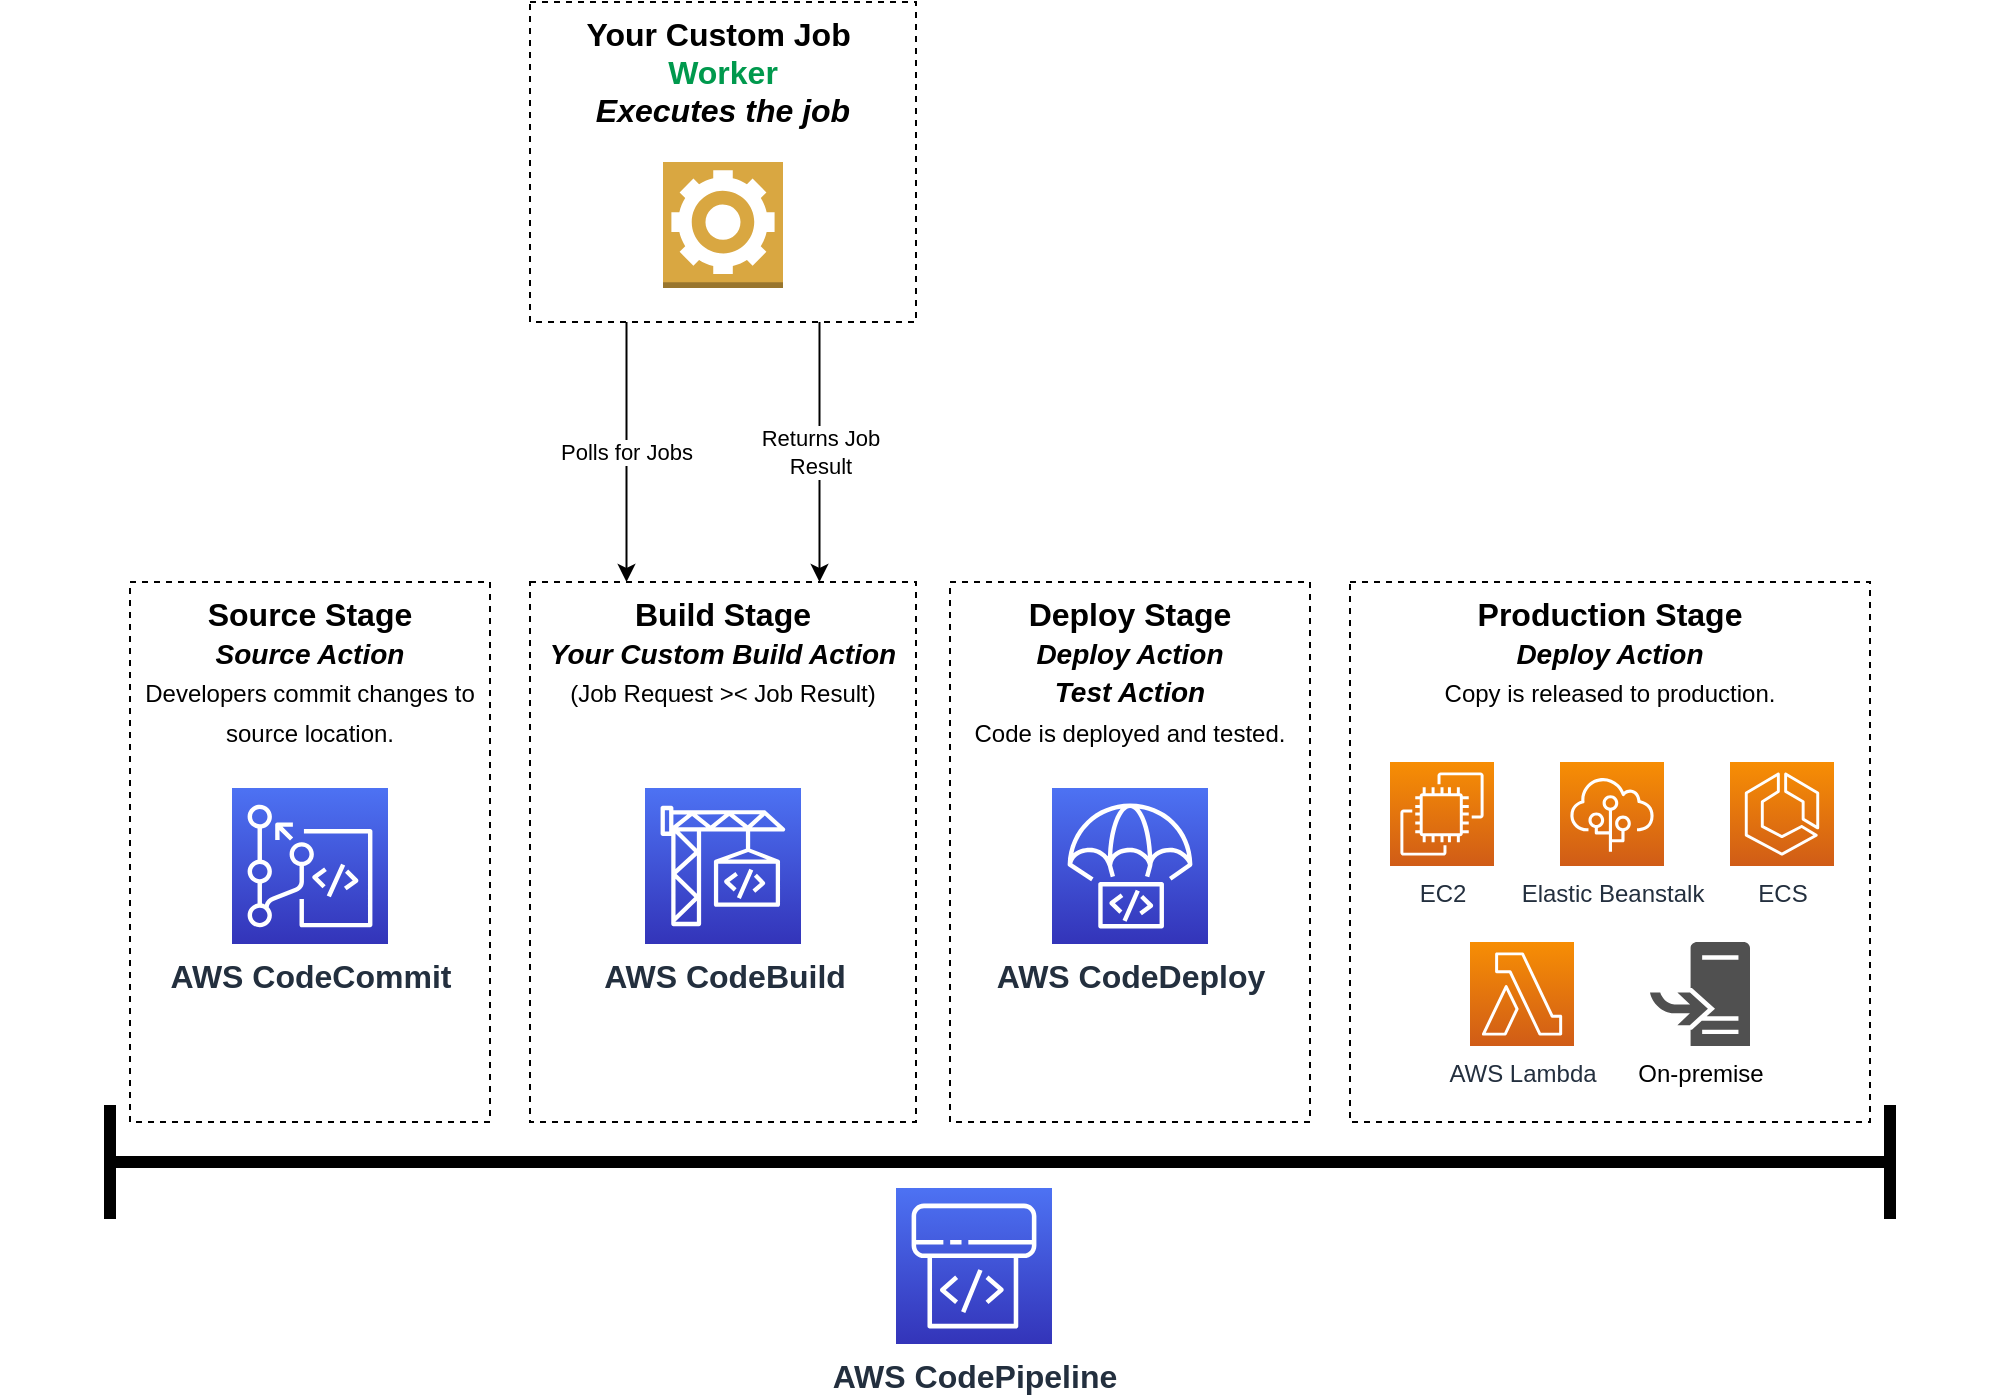 <mxfile version="21.5.1" type="device">
  <diagram name="Page-1" id="tGzrl4vsufQCC5JKwG7Y">
    <mxGraphModel dx="648" dy="1862" grid="1" gridSize="10" guides="1" tooltips="1" connect="1" arrows="1" fold="1" page="1" pageScale="1" pageWidth="827" pageHeight="1169" math="0" shadow="0">
      <root>
        <mxCell id="0" />
        <mxCell id="1" parent="0" />
        <mxCell id="NJm4SAuS3VdC6HMSc0Oy-47" value="Returns Job&lt;br&gt;Result" style="edgeStyle=orthogonalEdgeStyle;rounded=0;orthogonalLoop=1;jettySize=auto;html=1;exitX=0.75;exitY=1;exitDx=0;exitDy=0;entryX=0.75;entryY=0;entryDx=0;entryDy=0;" edge="1" parent="1" source="NJm4SAuS3VdC6HMSc0Oy-44" target="NJm4SAuS3VdC6HMSc0Oy-3">
          <mxGeometry relative="1" as="geometry" />
        </mxCell>
        <mxCell id="NJm4SAuS3VdC6HMSc0Oy-44" value="Your Custom Job&amp;nbsp; &lt;font color=&quot;#00994d&quot;&gt;Worker&lt;/font&gt;&lt;br&gt;&lt;i&gt;Executes the job&lt;/i&gt;" style="fillColor=none;strokeColor=#000000;dashed=1;verticalAlign=top;fontStyle=1;fontColor=#000000;whiteSpace=wrap;html=1;fontSize=16;" vertex="1" parent="1">
          <mxGeometry x="340" y="-160" width="193" height="160" as="geometry" />
        </mxCell>
        <mxCell id="NJm4SAuS3VdC6HMSc0Oy-32" value="Production Stage&lt;br style=&quot;border-color: var(--border-color);&quot;&gt;&lt;font style=&quot;border-color: var(--border-color); font-size: 14px;&quot;&gt;&lt;i style=&quot;border-color: var(--border-color);&quot;&gt;Deploy Action&lt;/i&gt;&lt;/font&gt;&lt;br style=&quot;border-color: var(--border-color);&quot;&gt;&lt;font style=&quot;border-color: var(--border-color); font-size: 12px; font-weight: normal;&quot;&gt;Copy is released to production.&lt;/font&gt;" style="fillColor=none;strokeColor=#000000;dashed=1;verticalAlign=top;fontStyle=1;fontColor=#000000;whiteSpace=wrap;html=1;fontSize=16;" vertex="1" parent="1">
          <mxGeometry x="750" y="130" width="260" height="270" as="geometry" />
        </mxCell>
        <mxCell id="NJm4SAuS3VdC6HMSc0Oy-21" value="Deploy Stage&lt;br style=&quot;border-color: var(--border-color);&quot;&gt;&lt;font style=&quot;border-color: var(--border-color); font-size: 14px;&quot;&gt;&lt;i style=&quot;border-color: var(--border-color);&quot;&gt;Deploy Action&lt;br&gt;&lt;/i&gt;&lt;/font&gt;&lt;font style=&quot;font-size: 14px;&quot;&gt;&lt;i&gt;Test Action&lt;/i&gt;&lt;/font&gt;&lt;br style=&quot;border-color: var(--border-color);&quot;&gt;&lt;font style=&quot;border-color: var(--border-color); font-size: 12px; font-weight: normal;&quot;&gt;Code is deployed and tested.&lt;/font&gt;" style="fillColor=none;strokeColor=#000000;dashed=1;verticalAlign=top;fontStyle=1;fontColor=#000000;whiteSpace=wrap;html=1;fontSize=16;" vertex="1" parent="1">
          <mxGeometry x="550" y="130" width="180" height="270" as="geometry" />
        </mxCell>
        <mxCell id="NJm4SAuS3VdC6HMSc0Oy-1" value="Source Stage&lt;br&gt;&lt;font style=&quot;font-size: 14px;&quot;&gt;&lt;i&gt;Source Action&lt;/i&gt;&lt;/font&gt;&lt;br&gt;&lt;font style=&quot;font-size: 12px; font-weight: normal;&quot;&gt;Developers commit changes to source location.&lt;/font&gt;" style="fillColor=none;strokeColor=#000000;dashed=1;verticalAlign=top;fontStyle=1;fontColor=#000000;whiteSpace=wrap;html=1;fontSize=16;" vertex="1" parent="1">
          <mxGeometry x="140" y="130" width="180" height="270" as="geometry" />
        </mxCell>
        <mxCell id="NJm4SAuS3VdC6HMSc0Oy-46" value="Polls for Jobs" style="edgeStyle=orthogonalEdgeStyle;rounded=0;orthogonalLoop=1;jettySize=auto;html=1;exitX=0.25;exitY=1;exitDx=0;exitDy=0;entryX=0.25;entryY=0;entryDx=0;entryDy=0;" edge="1" parent="1" source="NJm4SAuS3VdC6HMSc0Oy-44" target="NJm4SAuS3VdC6HMSc0Oy-3">
          <mxGeometry relative="1" as="geometry" />
        </mxCell>
        <mxCell id="NJm4SAuS3VdC6HMSc0Oy-3" value="Build Stage&lt;br style=&quot;border-color: var(--border-color);&quot;&gt;&lt;font style=&quot;border-color: var(--border-color); font-size: 14px;&quot;&gt;&lt;i style=&quot;border-color: var(--border-color);&quot;&gt;Your Custom Build Action&lt;/i&gt;&lt;/font&gt;&lt;br style=&quot;border-color: var(--border-color);&quot;&gt;&lt;font style=&quot;border-color: var(--border-color); font-size: 12px; font-weight: normal;&quot;&gt;(Job Request &amp;gt;&amp;lt; Job Result)&lt;/font&gt;" style="fillColor=none;strokeColor=#000000;dashed=1;verticalAlign=top;fontStyle=1;fontColor=#000000;whiteSpace=wrap;html=1;fontSize=16;" vertex="1" parent="1">
          <mxGeometry x="340" y="130" width="193" height="270" as="geometry" />
        </mxCell>
        <mxCell id="NJm4SAuS3VdC6HMSc0Oy-4" value="AWS CodeCommit" style="sketch=0;points=[[0,0,0],[0.25,0,0],[0.5,0,0],[0.75,0,0],[1,0,0],[0,1,0],[0.25,1,0],[0.5,1,0],[0.75,1,0],[1,1,0],[0,0.25,0],[0,0.5,0],[0,0.75,0],[1,0.25,0],[1,0.5,0],[1,0.75,0]];outlineConnect=0;fontColor=#232F3E;gradientColor=#4D72F3;gradientDirection=north;fillColor=#3334B9;strokeColor=#ffffff;dashed=0;verticalLabelPosition=bottom;verticalAlign=top;align=center;html=1;fontSize=16;fontStyle=1;aspect=fixed;shape=mxgraph.aws4.resourceIcon;resIcon=mxgraph.aws4.codecommit;" vertex="1" parent="1">
          <mxGeometry x="191" y="233" width="78" height="78" as="geometry" />
        </mxCell>
        <mxCell id="NJm4SAuS3VdC6HMSc0Oy-5" value="AWS CodeBuild" style="sketch=0;points=[[0,0,0],[0.25,0,0],[0.5,0,0],[0.75,0,0],[1,0,0],[0,1,0],[0.25,1,0],[0.5,1,0],[0.75,1,0],[1,1,0],[0,0.25,0],[0,0.5,0],[0,0.75,0],[1,0.25,0],[1,0.5,0],[1,0.75,0]];outlineConnect=0;fontColor=#232F3E;gradientColor=#4D72F3;gradientDirection=north;fillColor=#3334B9;strokeColor=#ffffff;dashed=0;verticalLabelPosition=bottom;verticalAlign=top;align=center;html=1;fontSize=16;fontStyle=1;aspect=fixed;shape=mxgraph.aws4.resourceIcon;resIcon=mxgraph.aws4.codebuild;" vertex="1" parent="1">
          <mxGeometry x="397.5" y="233" width="78" height="78" as="geometry" />
        </mxCell>
        <mxCell id="NJm4SAuS3VdC6HMSc0Oy-6" value="Elastic Beanstalk" style="sketch=0;points=[[0,0,0],[0.25,0,0],[0.5,0,0],[0.75,0,0],[1,0,0],[0,1,0],[0.25,1,0],[0.5,1,0],[0.75,1,0],[1,1,0],[0,0.25,0],[0,0.5,0],[0,0.75,0],[1,0.25,0],[1,0.5,0],[1,0.75,0]];outlineConnect=0;fontColor=#232F3E;gradientColor=#F78E04;gradientDirection=north;fillColor=#D05C17;strokeColor=#ffffff;dashed=0;verticalLabelPosition=bottom;verticalAlign=top;align=center;html=1;fontSize=12;fontStyle=0;aspect=fixed;shape=mxgraph.aws4.resourceIcon;resIcon=mxgraph.aws4.elastic_beanstalk;" vertex="1" parent="1">
          <mxGeometry x="855" y="220" width="52" height="52" as="geometry" />
        </mxCell>
        <mxCell id="NJm4SAuS3VdC6HMSc0Oy-15" value="On-premise" style="sketch=0;pointerEvents=1;shadow=0;dashed=0;html=1;strokeColor=none;fillColor=#505050;labelPosition=center;verticalLabelPosition=bottom;verticalAlign=top;outlineConnect=0;align=center;shape=mxgraph.office.concepts.install;" vertex="1" parent="1">
          <mxGeometry x="900" y="310" width="50" height="52" as="geometry" />
        </mxCell>
        <mxCell id="NJm4SAuS3VdC6HMSc0Oy-28" value="" style="edgeStyle=none;orthogonalLoop=1;jettySize=auto;html=1;rounded=0;startArrow=baseDash;startFill=0;endArrow=baseDash;endFill=0;strokeWidth=6;endSize=50;startSize=50;" edge="1" parent="1">
          <mxGeometry width="100" relative="1" as="geometry">
            <mxPoint x="130" y="420" as="sourcePoint" />
            <mxPoint x="1020" y="420" as="targetPoint" />
            <Array as="points" />
          </mxGeometry>
        </mxCell>
        <mxCell id="NJm4SAuS3VdC6HMSc0Oy-29" value="AWS CodePipeline" style="sketch=0;points=[[0,0,0],[0.25,0,0],[0.5,0,0],[0.75,0,0],[1,0,0],[0,1,0],[0.25,1,0],[0.5,1,0],[0.75,1,0],[1,1,0],[0,0.25,0],[0,0.5,0],[0,0.75,0],[1,0.25,0],[1,0.5,0],[1,0.75,0]];outlineConnect=0;fontColor=#232F3E;gradientColor=#4D72F3;gradientDirection=north;fillColor=#3334B9;strokeColor=#ffffff;dashed=0;verticalLabelPosition=bottom;verticalAlign=top;align=center;html=1;fontSize=16;fontStyle=1;aspect=fixed;shape=mxgraph.aws4.resourceIcon;resIcon=mxgraph.aws4.codepipeline;" vertex="1" parent="1">
          <mxGeometry x="523" y="433" width="78" height="78" as="geometry" />
        </mxCell>
        <mxCell id="NJm4SAuS3VdC6HMSc0Oy-31" value="AWS CodeDeploy" style="sketch=0;points=[[0,0,0],[0.25,0,0],[0.5,0,0],[0.75,0,0],[1,0,0],[0,1,0],[0.25,1,0],[0.5,1,0],[0.75,1,0],[1,1,0],[0,0.25,0],[0,0.5,0],[0,0.75,0],[1,0.25,0],[1,0.5,0],[1,0.75,0]];outlineConnect=0;fontColor=#232F3E;gradientColor=#4D72F3;gradientDirection=north;fillColor=#3334B9;strokeColor=#ffffff;dashed=0;verticalLabelPosition=bottom;verticalAlign=top;align=center;html=1;fontSize=16;fontStyle=1;aspect=fixed;shape=mxgraph.aws4.resourceIcon;resIcon=mxgraph.aws4.codedeploy;" vertex="1" parent="1">
          <mxGeometry x="601" y="233" width="78" height="78" as="geometry" />
        </mxCell>
        <mxCell id="NJm4SAuS3VdC6HMSc0Oy-39" value="EC2" style="sketch=0;points=[[0,0,0],[0.25,0,0],[0.5,0,0],[0.75,0,0],[1,0,0],[0,1,0],[0.25,1,0],[0.5,1,0],[0.75,1,0],[1,1,0],[0,0.25,0],[0,0.5,0],[0,0.75,0],[1,0.25,0],[1,0.5,0],[1,0.75,0]];outlineConnect=0;fontColor=#232F3E;gradientColor=#F78E04;gradientDirection=north;fillColor=#D05C17;strokeColor=#ffffff;dashed=0;verticalLabelPosition=bottom;verticalAlign=top;align=center;html=1;fontSize=12;fontStyle=0;aspect=fixed;shape=mxgraph.aws4.resourceIcon;resIcon=mxgraph.aws4.ec2;" vertex="1" parent="1">
          <mxGeometry x="770" y="220" width="52" height="52" as="geometry" />
        </mxCell>
        <mxCell id="NJm4SAuS3VdC6HMSc0Oy-41" value="AWS Lambda" style="sketch=0;points=[[0,0,0],[0.25,0,0],[0.5,0,0],[0.75,0,0],[1,0,0],[0,1,0],[0.25,1,0],[0.5,1,0],[0.75,1,0],[1,1,0],[0,0.25,0],[0,0.5,0],[0,0.75,0],[1,0.25,0],[1,0.5,0],[1,0.75,0]];outlineConnect=0;fontColor=#232F3E;gradientColor=#F78E04;gradientDirection=north;fillColor=#D05C17;strokeColor=#ffffff;dashed=0;verticalLabelPosition=bottom;verticalAlign=top;align=center;html=1;fontSize=12;fontStyle=0;aspect=fixed;shape=mxgraph.aws4.resourceIcon;resIcon=mxgraph.aws4.lambda;" vertex="1" parent="1">
          <mxGeometry x="810" y="310" width="52" height="52" as="geometry" />
        </mxCell>
        <mxCell id="NJm4SAuS3VdC6HMSc0Oy-42" value="ECS" style="sketch=0;points=[[0,0,0],[0.25,0,0],[0.5,0,0],[0.75,0,0],[1,0,0],[0,1,0],[0.25,1,0],[0.5,1,0],[0.75,1,0],[1,1,0],[0,0.25,0],[0,0.5,0],[0,0.75,0],[1,0.25,0],[1,0.5,0],[1,0.75,0]];outlineConnect=0;fontColor=#232F3E;gradientColor=#F78E04;gradientDirection=north;fillColor=#D05C17;strokeColor=#ffffff;dashed=0;verticalLabelPosition=bottom;verticalAlign=top;align=center;html=1;fontSize=12;fontStyle=0;aspect=fixed;shape=mxgraph.aws4.resourceIcon;resIcon=mxgraph.aws4.ecs;" vertex="1" parent="1">
          <mxGeometry x="940" y="220" width="52" height="52" as="geometry" />
        </mxCell>
        <mxCell id="NJm4SAuS3VdC6HMSc0Oy-45" value="" style="outlineConnect=0;dashed=0;verticalLabelPosition=bottom;verticalAlign=top;align=center;html=1;shape=mxgraph.aws3.worker;fillColor=#D9A741;gradientColor=none;" vertex="1" parent="1">
          <mxGeometry x="406.5" y="-80" width="60" height="63" as="geometry" />
        </mxCell>
      </root>
    </mxGraphModel>
  </diagram>
</mxfile>
